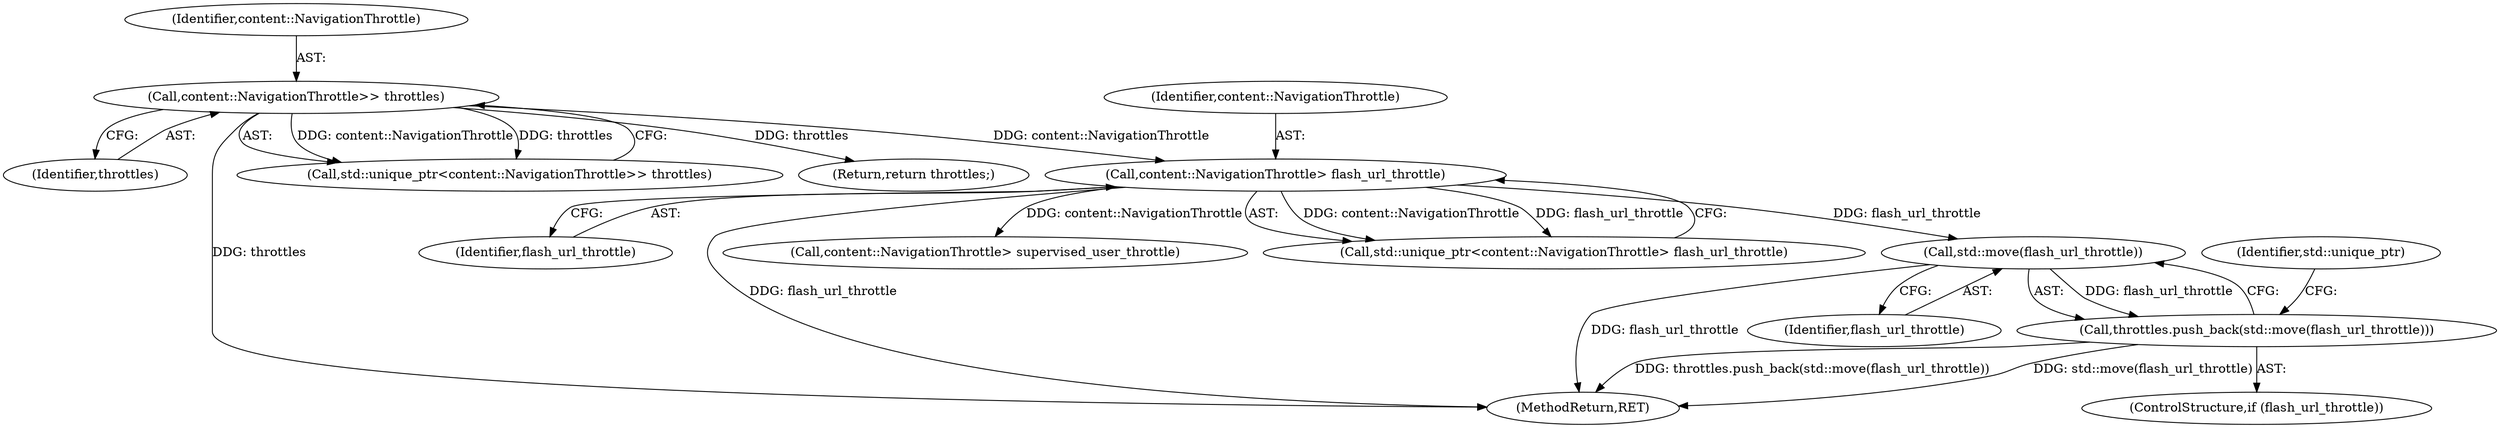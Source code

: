 digraph "0_Chrome_5bb223676defeba9c44a5ce42460c86e24561e73@API" {
"1000127" [label="(Call,std::move(flash_url_throttle))"];
"1000119" [label="(Call,content::NavigationThrottle> flash_url_throttle)"];
"1000107" [label="(Call,content::NavigationThrottle>> throttles)"];
"1000126" [label="(Call,throttles.push_back(std::move(flash_url_throttle)))"];
"1000109" [label="(Identifier,throttles)"];
"1000121" [label="(Identifier,flash_url_throttle)"];
"1000108" [label="(Identifier,content::NavigationThrottle)"];
"1000127" [label="(Call,std::move(flash_url_throttle))"];
"1000397" [label="(MethodReturn,RET)"];
"1000132" [label="(Call,content::NavigationThrottle> supervised_user_throttle)"];
"1000126" [label="(Call,throttles.push_back(std::move(flash_url_throttle)))"];
"1000105" [label="(Call,std::unique_ptr<content::NavigationThrottle>> throttles)"];
"1000107" [label="(Call,content::NavigationThrottle>> throttles)"];
"1000131" [label="(Identifier,std::unique_ptr)"];
"1000124" [label="(ControlStructure,if (flash_url_throttle))"];
"1000119" [label="(Call,content::NavigationThrottle> flash_url_throttle)"];
"1000120" [label="(Identifier,content::NavigationThrottle)"];
"1000395" [label="(Return,return throttles;)"];
"1000117" [label="(Call,std::unique_ptr<content::NavigationThrottle> flash_url_throttle)"];
"1000128" [label="(Identifier,flash_url_throttle)"];
"1000127" -> "1000126"  [label="AST: "];
"1000127" -> "1000128"  [label="CFG: "];
"1000128" -> "1000127"  [label="AST: "];
"1000126" -> "1000127"  [label="CFG: "];
"1000127" -> "1000397"  [label="DDG: flash_url_throttle"];
"1000127" -> "1000126"  [label="DDG: flash_url_throttle"];
"1000119" -> "1000127"  [label="DDG: flash_url_throttle"];
"1000119" -> "1000117"  [label="AST: "];
"1000119" -> "1000121"  [label="CFG: "];
"1000120" -> "1000119"  [label="AST: "];
"1000121" -> "1000119"  [label="AST: "];
"1000117" -> "1000119"  [label="CFG: "];
"1000119" -> "1000397"  [label="DDG: flash_url_throttle"];
"1000119" -> "1000117"  [label="DDG: content::NavigationThrottle"];
"1000119" -> "1000117"  [label="DDG: flash_url_throttle"];
"1000107" -> "1000119"  [label="DDG: content::NavigationThrottle"];
"1000119" -> "1000132"  [label="DDG: content::NavigationThrottle"];
"1000107" -> "1000105"  [label="AST: "];
"1000107" -> "1000109"  [label="CFG: "];
"1000108" -> "1000107"  [label="AST: "];
"1000109" -> "1000107"  [label="AST: "];
"1000105" -> "1000107"  [label="CFG: "];
"1000107" -> "1000397"  [label="DDG: throttles"];
"1000107" -> "1000105"  [label="DDG: content::NavigationThrottle"];
"1000107" -> "1000105"  [label="DDG: throttles"];
"1000107" -> "1000395"  [label="DDG: throttles"];
"1000126" -> "1000124"  [label="AST: "];
"1000131" -> "1000126"  [label="CFG: "];
"1000126" -> "1000397"  [label="DDG: throttles.push_back(std::move(flash_url_throttle))"];
"1000126" -> "1000397"  [label="DDG: std::move(flash_url_throttle)"];
}

